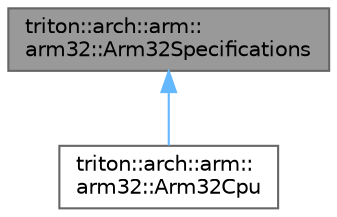 digraph "triton::arch::arm::arm32::Arm32Specifications"
{
 // LATEX_PDF_SIZE
  bgcolor="transparent";
  edge [fontname=Helvetica,fontsize=10,labelfontname=Helvetica,labelfontsize=10];
  node [fontname=Helvetica,fontsize=10,shape=box,height=0.2,width=0.4];
  Node1 [label="triton::arch::arm::\larm32::Arm32Specifications",height=0.2,width=0.4,color="gray40", fillcolor="grey60", style="filled", fontcolor="black",tooltip="The Arm32Specifications class defines specifications about the Arm32 CPU."];
  Node1 -> Node2 [dir="back",color="steelblue1",style="solid"];
  Node2 [label="triton::arch::arm::\larm32::Arm32Cpu",height=0.2,width=0.4,color="gray40", fillcolor="white", style="filled",URL="$classtriton_1_1arch_1_1arm_1_1arm32_1_1Arm32Cpu.html",tooltip="This class is used to describe the ARM (32-bits) spec."];
}
